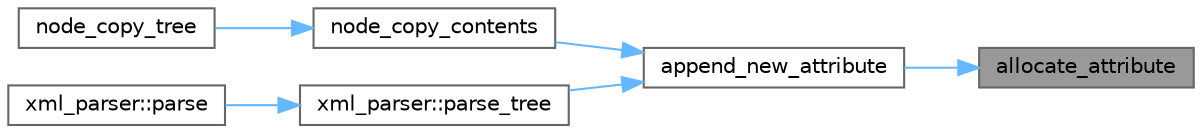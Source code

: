 digraph "allocate_attribute"
{
 // INTERACTIVE_SVG=YES
 // LATEX_PDF_SIZE
  bgcolor="transparent";
  edge [fontname=Helvetica,fontsize=10,labelfontname=Helvetica,labelfontsize=10];
  node [fontname=Helvetica,fontsize=10,shape=box,height=0.2,width=0.4];
  rankdir="RL";
  Node1 [id="Node000001",label="allocate_attribute",height=0.2,width=0.4,color="gray40", fillcolor="grey60", style="filled", fontcolor="black",tooltip=" "];
  Node1 -> Node2 [id="edge1_Node000001_Node000002",dir="back",color="steelblue1",style="solid",tooltip=" "];
  Node2 [id="Node000002",label="append_new_attribute",height=0.2,width=0.4,color="grey40", fillcolor="white", style="filled",URL="$db/d20/pugixml_8cpp.html#a5bef4fc5debd433356aa4b027b25ffc8",tooltip=" "];
  Node2 -> Node3 [id="edge2_Node000002_Node000003",dir="back",color="steelblue1",style="solid",tooltip=" "];
  Node3 [id="Node000003",label="node_copy_contents",height=0.2,width=0.4,color="grey40", fillcolor="white", style="filled",URL="$db/d20/pugixml_8cpp.html#a2b5c5c36dd22c98e54dbe1d1269f6e9b",tooltip=" "];
  Node3 -> Node4 [id="edge3_Node000003_Node000004",dir="back",color="steelblue1",style="solid",tooltip=" "];
  Node4 [id="Node000004",label="node_copy_tree",height=0.2,width=0.4,color="grey40", fillcolor="white", style="filled",URL="$db/d20/pugixml_8cpp.html#a25fed5bc5932c710ca03917ac173f6d1",tooltip=" "];
  Node2 -> Node5 [id="edge4_Node000002_Node000005",dir="back",color="steelblue1",style="solid",tooltip=" "];
  Node5 [id="Node000005",label="xml_parser::parse_tree",height=0.2,width=0.4,color="grey40", fillcolor="white", style="filled",URL="$db/db4/structxml__parser.html#a35bac90f1975aa1a9d5de4b60b761f16",tooltip=" "];
  Node5 -> Node6 [id="edge5_Node000005_Node000006",dir="back",color="steelblue1",style="solid",tooltip=" "];
  Node6 [id="Node000006",label="xml_parser::parse",height=0.2,width=0.4,color="grey40", fillcolor="white", style="filled",URL="$db/db4/structxml__parser.html#a4bf0acd166edf3fc6cc9543002ff6f5d",tooltip=" "];
}
